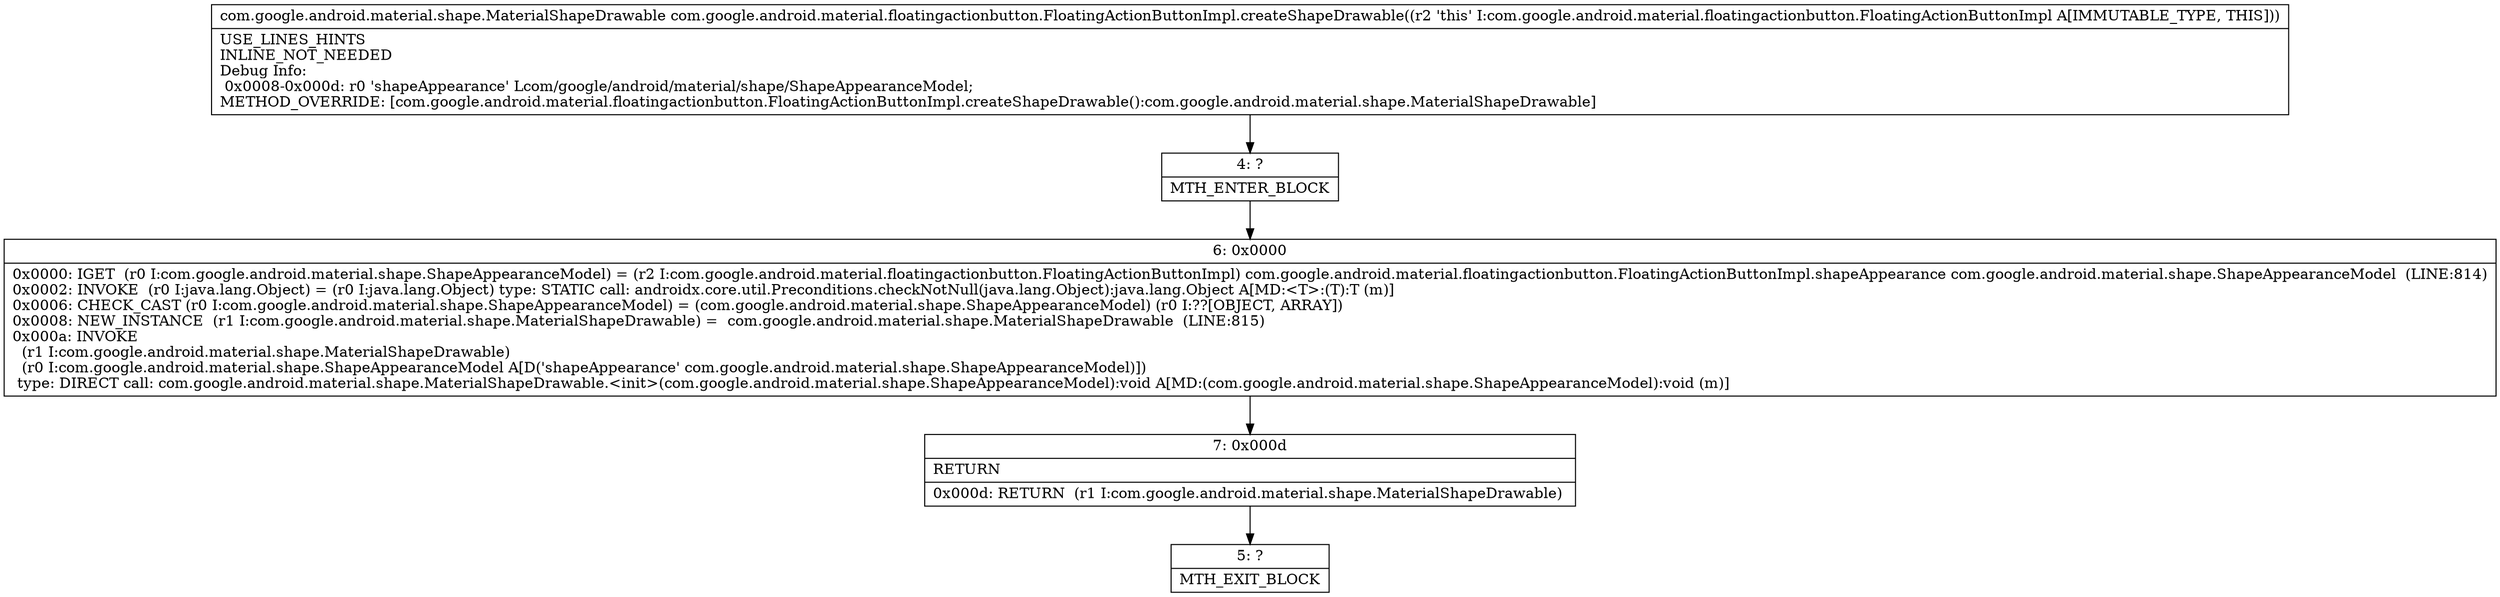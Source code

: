 digraph "CFG forcom.google.android.material.floatingactionbutton.FloatingActionButtonImpl.createShapeDrawable()Lcom\/google\/android\/material\/shape\/MaterialShapeDrawable;" {
Node_4 [shape=record,label="{4\:\ ?|MTH_ENTER_BLOCK\l}"];
Node_6 [shape=record,label="{6\:\ 0x0000|0x0000: IGET  (r0 I:com.google.android.material.shape.ShapeAppearanceModel) = (r2 I:com.google.android.material.floatingactionbutton.FloatingActionButtonImpl) com.google.android.material.floatingactionbutton.FloatingActionButtonImpl.shapeAppearance com.google.android.material.shape.ShapeAppearanceModel  (LINE:814)\l0x0002: INVOKE  (r0 I:java.lang.Object) = (r0 I:java.lang.Object) type: STATIC call: androidx.core.util.Preconditions.checkNotNull(java.lang.Object):java.lang.Object A[MD:\<T\>:(T):T (m)]\l0x0006: CHECK_CAST (r0 I:com.google.android.material.shape.ShapeAppearanceModel) = (com.google.android.material.shape.ShapeAppearanceModel) (r0 I:??[OBJECT, ARRAY]) \l0x0008: NEW_INSTANCE  (r1 I:com.google.android.material.shape.MaterialShapeDrawable) =  com.google.android.material.shape.MaterialShapeDrawable  (LINE:815)\l0x000a: INVOKE  \l  (r1 I:com.google.android.material.shape.MaterialShapeDrawable)\l  (r0 I:com.google.android.material.shape.ShapeAppearanceModel A[D('shapeAppearance' com.google.android.material.shape.ShapeAppearanceModel)])\l type: DIRECT call: com.google.android.material.shape.MaterialShapeDrawable.\<init\>(com.google.android.material.shape.ShapeAppearanceModel):void A[MD:(com.google.android.material.shape.ShapeAppearanceModel):void (m)]\l}"];
Node_7 [shape=record,label="{7\:\ 0x000d|RETURN\l|0x000d: RETURN  (r1 I:com.google.android.material.shape.MaterialShapeDrawable) \l}"];
Node_5 [shape=record,label="{5\:\ ?|MTH_EXIT_BLOCK\l}"];
MethodNode[shape=record,label="{com.google.android.material.shape.MaterialShapeDrawable com.google.android.material.floatingactionbutton.FloatingActionButtonImpl.createShapeDrawable((r2 'this' I:com.google.android.material.floatingactionbutton.FloatingActionButtonImpl A[IMMUTABLE_TYPE, THIS]))  | USE_LINES_HINTS\lINLINE_NOT_NEEDED\lDebug Info:\l  0x0008\-0x000d: r0 'shapeAppearance' Lcom\/google\/android\/material\/shape\/ShapeAppearanceModel;\lMETHOD_OVERRIDE: [com.google.android.material.floatingactionbutton.FloatingActionButtonImpl.createShapeDrawable():com.google.android.material.shape.MaterialShapeDrawable]\l}"];
MethodNode -> Node_4;Node_4 -> Node_6;
Node_6 -> Node_7;
Node_7 -> Node_5;
}

